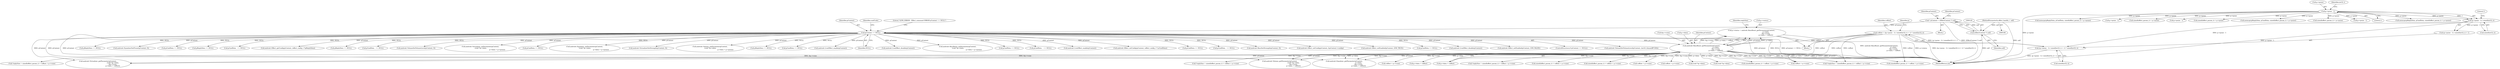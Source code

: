 digraph "0_Android_aeea52da00d210587fb3ed895de3d5f2e0264c88_4@pointer" {
"1000380" [label="(Call,p->status = android::BassBoost_getParameter(pContext,\n                                                             p->data,\n                                                             &p->vsize,\n                                                             p->data + voffset))"];
"1000384" [label="(Call,android::BassBoost_getParameter(pContext,\n                                                             p->data,\n                                                             &p->vsize,\n                                                             p->data + voffset))"];
"1000152" [label="(Call,pContext == NULL)"];
"1000117" [label="(Call,* pContext = (EffectContext *) self)"];
"1000119" [label="(Call,(EffectContext *) self)"];
"1000109" [label="(MethodParameterIn,effect_handle_t  self)"];
"1000365" [label="(Call,voffset = ((p->psize - 1) / sizeof(int32_t) + 1) * sizeof(int32_t))"];
"1000367" [label="(Call,((p->psize - 1) / sizeof(int32_t) + 1) * sizeof(int32_t))"];
"1000369" [label="(Call,(p->psize - 1) / sizeof(int32_t))"];
"1000370" [label="(Call,p->psize - 1)"];
"1000503" [label="(Call,*replySize = sizeof(effect_param_t) + voffset + p->vsize)"];
"1000369" [label="(Call,(p->psize - 1) / sizeof(int32_t))"];
"1000371" [label="(Call,p->psize)"];
"1000400" [label="(Identifier,replySize)"];
"1000721" [label="(Call,voffset + p->vsize)"];
"1000115" [label="(Block,)"];
"1001162" [label="(Call,android::LvmEffect_enable(pContext))"];
"1000267" [label="(Call,android::Effect_setConfig(pContext, (effect_config_t *) pCmdData))"];
"1000665" [label="(Call,memcpy(pReplyData, pCmdData, sizeof(effect_param_t) + p->psize))"];
"1000603" [label="(Call,p->data + voffset)"];
"1000389" [label="(Call,&p->vsize)"];
"1000315" [label="(Call,pCmdData == NULL)"];
"1000715" [label="(Call,*replySize = sizeof(effect_param_t) + voffset + p->vsize)"];
"1000398" [label="(Call,*replySize = sizeof(effect_param_t) + voffset + p->vsize)"];
"1000685" [label="(Call,p->psize - 1)"];
"1000386" [label="(Call,p->data)"];
"1000608" [label="(Call,*replySize = sizeof(effect_param_t) + voffset + p->vsize)"];
"1000738" [label="(Call,pCmdData   == NULL)"];
"1000506" [label="(Call,sizeof(effect_param_t) + voffset + p->vsize)"];
"1000563" [label="(Call,sizeof(effect_param_t) + p->psize)"];
"1000312" [label="(Block,)"];
"1000473" [label="(Call,p->psize - 1)"];
"1000456" [label="(Call,sizeof(effect_param_t) + p->psize)"];
"1000377" [label="(Literal,1)"];
"1000487" [label="(Call,android::Virtualizer_getParameter(pContext,\n                                                               (void *)p->data,\n                                                               &p->vsize,\n                                                               p->data + voffset))"];
"1000404" [label="(Call,voffset + p->vsize)"];
"1000453" [label="(Call,memcpy(pReplyData, pCmdData, sizeof(effect_param_t) + p->psize))"];
"1000365" [label="(Call,voffset = ((p->psize - 1) / sizeof(int32_t) + 1) * sizeof(int32_t))"];
"1000197" [label="(Call,android::BassSetStrength(pContext, 0))"];
"1000152" [label="(Call,pContext == NULL)"];
"1000119" [label="(Call,(EffectContext *) self)"];
"1000384" [label="(Call,android::BassBoost_getParameter(pContext,\n                                                             p->data,\n                                                             &p->vsize,\n                                                             p->data + voffset))"];
"1000297" [label="(Call,android::Effect_setConfig(pContext, &pContext->config))"];
"1001037" [label="(Call,android::Effect_setEnabled(pContext, LVM_TRUE))"];
"1000699" [label="(Call,android::Volume_getParameter(pContext,\n                                                          (void *)p->data,\n                                                          &p->vsize,\n                                                          p->data + voffset))"];
"1000401" [label="(Call,sizeof(effect_param_t) + voffset + p->vsize)"];
"1000393" [label="(Call,p->data + voffset)"];
"1000901" [label="(Call,pCmdData == NULL)"];
"1001130" [label="(Call,android::LvmEffect_disable(pContext))"];
"1000121" [label="(Identifier,self)"];
"1000162" [label="(Identifier,cmdCode)"];
"1000668" [label="(Call,sizeof(effect_param_t) + p->psize)"];
"1001063" [label="(Call,android::Effect_setEnabled(pContext, LVM_FALSE))"];
"1000381" [label="(Call,p->status)"];
"1000151" [label="(ControlStructure,if (pContext == NULL))"];
"1001364" [label="(Call,android::VolumeSetVolumeLevel(pContext, (int16_t)(maxdB*100)))"];
"1001044" [label="(Call,pReplyData == NULL)"];
"1000217" [label="(Call,android::EqualizerSetPreset(pContext, 0))"];
"1000594" [label="(Call,android::Equalizer_getParameter(pContext,\n                                                             p->data,\n                                                             &p->vsize,\n                                                             p->data + voffset))"];
"1000366" [label="(Identifier,voffset)"];
"1000370" [label="(Call,p->psize - 1)"];
"1000157" [label="(Literal,\"\tLVM_ERROR : Effect_command ERROR pContext == NULL\")"];
"1000523" [label="(Call,pCmdData == NULL)"];
"1000276" [label="(Call,pReplyData == NULL)"];
"1000814" [label="(Call,pCmdData   == NULL)"];
"1000368" [label="(Call,(p->psize - 1) / sizeof(int32_t) + 1)"];
"1000290" [label="(Call,android::Effect_getConfig(pContext, (effect_config_t *)pReplyData))"];
"1000375" [label="(Call,sizeof(int32_t))"];
"1000718" [label="(Call,sizeof(effect_param_t) + voffset + p->vsize)"];
"1000378" [label="(Call,sizeof(int32_t))"];
"1000167" [label="(Call,pReplyData == NULL)"];
"1000385" [label="(Identifier,pContext)"];
"1000961" [label="(Call,pCmdData   == NULL)"];
"1000232" [label="(Call,android::VolumeSetVolumeLevel(pContext, 0))"];
"1000878" [label="(Call,android::Virtualizer_setParameter(pContext,\n (void *)p->data,\n                                                                       p->data + p->psize))"];
"1000614" [label="(Call,voffset + p->vsize)"];
"1000109" [label="(MethodParameterIn,effect_handle_t  self)"];
"1000118" [label="(Identifier,pContext)"];
"1000580" [label="(Call,p->psize - 1)"];
"1000367" [label="(Call,((p->psize - 1) / sizeof(int32_t) + 1) * sizeof(int32_t))"];
"1000418" [label="(Call,pCmdData == NULL)"];
"1000938" [label="(Call,android::Equalizer_setParameter(pContext,\n (void *)p->data,\n                                                                     p->data + p->psize))"];
"1000374" [label="(Literal,1)"];
"1000376" [label="(Identifier,int32_t)"];
"1000207" [label="(Call,android::VirtualizerSetStrength(pContext, 0))"];
"1000560" [label="(Call,memcpy(pReplyData, pCmdData, sizeof(effect_param_t) + p->psize))"];
"1000126" [label="(Identifier,pContext)"];
"1000153" [label="(Identifier,pContext)"];
"1000998" [label="(Call,android::Volume_setParameter(pContext,\n (void *)p->data,\n                                                                 p->data + p->psize))"];
"1000382" [label="(Identifier,p)"];
"1000117" [label="(Call,* pContext = (EffectContext *) self)"];
"1000380" [label="(Call,p->status = android::BassBoost_getParameter(pContext,\n                                                             p->data,\n                                                             &p->vsize,\n                                                             p->data + voffset))"];
"1000509" [label="(Call,voffset + p->vsize)"];
"1001018" [label="(Call,pReplyData == NULL)"];
"1001288" [label="(Call,pCmdData == NULL)"];
"1001424" [label="(MethodReturn,int)"];
"1000489" [label="(Call,(void *)p->data)"];
"1000701" [label="(Call,(void *)p->data)"];
"1001248" [label="(Call,android::LvmEffect_enable(pContext))"];
"1000154" [label="(Identifier,NULL)"];
"1001216" [label="(Call,android::LvmEffect_disable(pContext))"];
"1000791" [label="(Call,android::BassBoost_setParameter(pContext,\n (void *)p->data,\n                                                                    p->data + p->psize))"];
"1000611" [label="(Call,sizeof(effect_param_t) + voffset + p->vsize)"];
"1000628" [label="(Call,pCmdData == NULL)"];
"1000239" [label="(Call,pCmdData    == NULL)"];
"1000380" -> "1000312"  [label="AST: "];
"1000380" -> "1000384"  [label="CFG: "];
"1000381" -> "1000380"  [label="AST: "];
"1000384" -> "1000380"  [label="AST: "];
"1000400" -> "1000380"  [label="CFG: "];
"1000380" -> "1001424"  [label="DDG: android::BassBoost_getParameter(pContext,\n                                                             p->data,\n                                                             &p->vsize,\n                                                             p->data + voffset)"];
"1000380" -> "1001424"  [label="DDG: p->status"];
"1000384" -> "1000380"  [label="DDG: pContext"];
"1000384" -> "1000380"  [label="DDG: p->data"];
"1000384" -> "1000380"  [label="DDG: &p->vsize"];
"1000384" -> "1000380"  [label="DDG: p->data + voffset"];
"1000384" -> "1000393"  [label="CFG: "];
"1000385" -> "1000384"  [label="AST: "];
"1000386" -> "1000384"  [label="AST: "];
"1000389" -> "1000384"  [label="AST: "];
"1000393" -> "1000384"  [label="AST: "];
"1000384" -> "1001424"  [label="DDG: &p->vsize"];
"1000384" -> "1001424"  [label="DDG: p->data + voffset"];
"1000384" -> "1001424"  [label="DDG: p->data"];
"1000384" -> "1001424"  [label="DDG: pContext"];
"1000152" -> "1000384"  [label="DDG: pContext"];
"1000365" -> "1000384"  [label="DDG: voffset"];
"1000384" -> "1000398"  [label="DDG: &p->vsize"];
"1000384" -> "1000401"  [label="DDG: &p->vsize"];
"1000384" -> "1000404"  [label="DDG: &p->vsize"];
"1000384" -> "1000487"  [label="DDG: pContext"];
"1000384" -> "1000487"  [label="DDG: &p->vsize"];
"1000384" -> "1000489"  [label="DDG: p->data"];
"1000384" -> "1000503"  [label="DDG: &p->vsize"];
"1000384" -> "1000506"  [label="DDG: &p->vsize"];
"1000384" -> "1000509"  [label="DDG: &p->vsize"];
"1000384" -> "1000594"  [label="DDG: pContext"];
"1000384" -> "1000594"  [label="DDG: p->data"];
"1000384" -> "1000594"  [label="DDG: &p->vsize"];
"1000384" -> "1000603"  [label="DDG: p->data"];
"1000384" -> "1000608"  [label="DDG: &p->vsize"];
"1000384" -> "1000611"  [label="DDG: &p->vsize"];
"1000384" -> "1000614"  [label="DDG: &p->vsize"];
"1000384" -> "1000699"  [label="DDG: pContext"];
"1000384" -> "1000699"  [label="DDG: &p->vsize"];
"1000384" -> "1000701"  [label="DDG: p->data"];
"1000384" -> "1000715"  [label="DDG: &p->vsize"];
"1000384" -> "1000718"  [label="DDG: &p->vsize"];
"1000384" -> "1000721"  [label="DDG: &p->vsize"];
"1000152" -> "1000151"  [label="AST: "];
"1000152" -> "1000154"  [label="CFG: "];
"1000153" -> "1000152"  [label="AST: "];
"1000154" -> "1000152"  [label="AST: "];
"1000157" -> "1000152"  [label="CFG: "];
"1000162" -> "1000152"  [label="CFG: "];
"1000152" -> "1001424"  [label="DDG: pContext == NULL"];
"1000152" -> "1001424"  [label="DDG: pContext"];
"1000152" -> "1001424"  [label="DDG: NULL"];
"1000117" -> "1000152"  [label="DDG: pContext"];
"1000152" -> "1000167"  [label="DDG: NULL"];
"1000152" -> "1000197"  [label="DDG: pContext"];
"1000152" -> "1000207"  [label="DDG: pContext"];
"1000152" -> "1000217"  [label="DDG: pContext"];
"1000152" -> "1000232"  [label="DDG: pContext"];
"1000152" -> "1000239"  [label="DDG: NULL"];
"1000152" -> "1000267"  [label="DDG: pContext"];
"1000152" -> "1000276"  [label="DDG: NULL"];
"1000152" -> "1000290"  [label="DDG: pContext"];
"1000152" -> "1000297"  [label="DDG: pContext"];
"1000152" -> "1000315"  [label="DDG: NULL"];
"1000152" -> "1000418"  [label="DDG: NULL"];
"1000152" -> "1000487"  [label="DDG: pContext"];
"1000152" -> "1000523"  [label="DDG: NULL"];
"1000152" -> "1000594"  [label="DDG: pContext"];
"1000152" -> "1000628"  [label="DDG: NULL"];
"1000152" -> "1000699"  [label="DDG: pContext"];
"1000152" -> "1000738"  [label="DDG: NULL"];
"1000152" -> "1000791"  [label="DDG: pContext"];
"1000152" -> "1000814"  [label="DDG: NULL"];
"1000152" -> "1000878"  [label="DDG: pContext"];
"1000152" -> "1000901"  [label="DDG: NULL"];
"1000152" -> "1000938"  [label="DDG: pContext"];
"1000152" -> "1000961"  [label="DDG: NULL"];
"1000152" -> "1000998"  [label="DDG: pContext"];
"1000152" -> "1001018"  [label="DDG: NULL"];
"1000152" -> "1001037"  [label="DDG: pContext"];
"1000152" -> "1001044"  [label="DDG: NULL"];
"1000152" -> "1001063"  [label="DDG: pContext"];
"1000152" -> "1001130"  [label="DDG: pContext"];
"1000152" -> "1001162"  [label="DDG: pContext"];
"1000152" -> "1001216"  [label="DDG: pContext"];
"1000152" -> "1001248"  [label="DDG: pContext"];
"1000152" -> "1001288"  [label="DDG: NULL"];
"1000152" -> "1001364"  [label="DDG: pContext"];
"1000117" -> "1000115"  [label="AST: "];
"1000117" -> "1000119"  [label="CFG: "];
"1000118" -> "1000117"  [label="AST: "];
"1000119" -> "1000117"  [label="AST: "];
"1000126" -> "1000117"  [label="CFG: "];
"1000117" -> "1001424"  [label="DDG: (EffectContext *) self"];
"1000119" -> "1000117"  [label="DDG: self"];
"1000119" -> "1000121"  [label="CFG: "];
"1000120" -> "1000119"  [label="AST: "];
"1000121" -> "1000119"  [label="AST: "];
"1000119" -> "1001424"  [label="DDG: self"];
"1000109" -> "1000119"  [label="DDG: self"];
"1000109" -> "1000108"  [label="AST: "];
"1000109" -> "1001424"  [label="DDG: self"];
"1000365" -> "1000312"  [label="AST: "];
"1000365" -> "1000367"  [label="CFG: "];
"1000366" -> "1000365"  [label="AST: "];
"1000367" -> "1000365"  [label="AST: "];
"1000382" -> "1000365"  [label="CFG: "];
"1000365" -> "1001424"  [label="DDG: ((p->psize - 1) / sizeof(int32_t) + 1) * sizeof(int32_t)"];
"1000367" -> "1000365"  [label="DDG: (p->psize - 1) / sizeof(int32_t) + 1"];
"1000365" -> "1000393"  [label="DDG: voffset"];
"1000365" -> "1000398"  [label="DDG: voffset"];
"1000365" -> "1000401"  [label="DDG: voffset"];
"1000365" -> "1000404"  [label="DDG: voffset"];
"1000367" -> "1000378"  [label="CFG: "];
"1000368" -> "1000367"  [label="AST: "];
"1000378" -> "1000367"  [label="AST: "];
"1000367" -> "1001424"  [label="DDG: (p->psize - 1) / sizeof(int32_t) + 1"];
"1000369" -> "1000367"  [label="DDG: p->psize - 1"];
"1000369" -> "1000368"  [label="AST: "];
"1000369" -> "1000375"  [label="CFG: "];
"1000370" -> "1000369"  [label="AST: "];
"1000375" -> "1000369"  [label="AST: "];
"1000377" -> "1000369"  [label="CFG: "];
"1000369" -> "1001424"  [label="DDG: p->psize - 1"];
"1000369" -> "1000368"  [label="DDG: p->psize - 1"];
"1000370" -> "1000369"  [label="DDG: p->psize"];
"1000370" -> "1000369"  [label="DDG: 1"];
"1000370" -> "1000374"  [label="CFG: "];
"1000371" -> "1000370"  [label="AST: "];
"1000374" -> "1000370"  [label="AST: "];
"1000376" -> "1000370"  [label="CFG: "];
"1000370" -> "1001424"  [label="DDG: p->psize"];
"1000370" -> "1000453"  [label="DDG: p->psize"];
"1000370" -> "1000456"  [label="DDG: p->psize"];
"1000370" -> "1000473"  [label="DDG: p->psize"];
"1000370" -> "1000560"  [label="DDG: p->psize"];
"1000370" -> "1000563"  [label="DDG: p->psize"];
"1000370" -> "1000580"  [label="DDG: p->psize"];
"1000370" -> "1000665"  [label="DDG: p->psize"];
"1000370" -> "1000668"  [label="DDG: p->psize"];
"1000370" -> "1000685"  [label="DDG: p->psize"];
}
